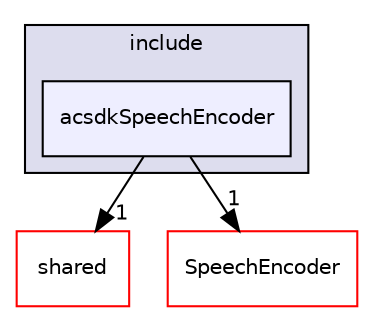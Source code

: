 digraph "/workplace/avs-device-sdk/applications/acsdkNullSpeechEncoder/include/acsdkSpeechEncoder" {
  compound=true
  node [ fontsize="10", fontname="Helvetica"];
  edge [ labelfontsize="10", labelfontname="Helvetica"];
  subgraph clusterdir_a81731933f16acfa91da1fc5366603c1 {
    graph [ bgcolor="#ddddee", pencolor="black", label="include" fontname="Helvetica", fontsize="10", URL="dir_a81731933f16acfa91da1fc5366603c1.html"]
  dir_52c277c379e46d82e93c86e48edef7d9 [shape=box, label="acsdkSpeechEncoder", style="filled", fillcolor="#eeeeff", pencolor="black", URL="dir_52c277c379e46d82e93c86e48edef7d9.html"];
  }
  dir_9982052f7ce695d12571567315b2fafa [shape=box label="shared" fillcolor="white" style="filled" color="red" URL="dir_9982052f7ce695d12571567315b2fafa.html"];
  dir_6b07903b29b547047bfa8a8b819c80bf [shape=box label="SpeechEncoder" fillcolor="white" style="filled" color="red" URL="dir_6b07903b29b547047bfa8a8b819c80bf.html"];
  dir_52c277c379e46d82e93c86e48edef7d9->dir_9982052f7ce695d12571567315b2fafa [headlabel="1", labeldistance=1.5 headhref="dir_000092_000598.html"];
  dir_52c277c379e46d82e93c86e48edef7d9->dir_6b07903b29b547047bfa8a8b819c80bf [headlabel="1", labeldistance=1.5 headhref="dir_000092_000634.html"];
}
